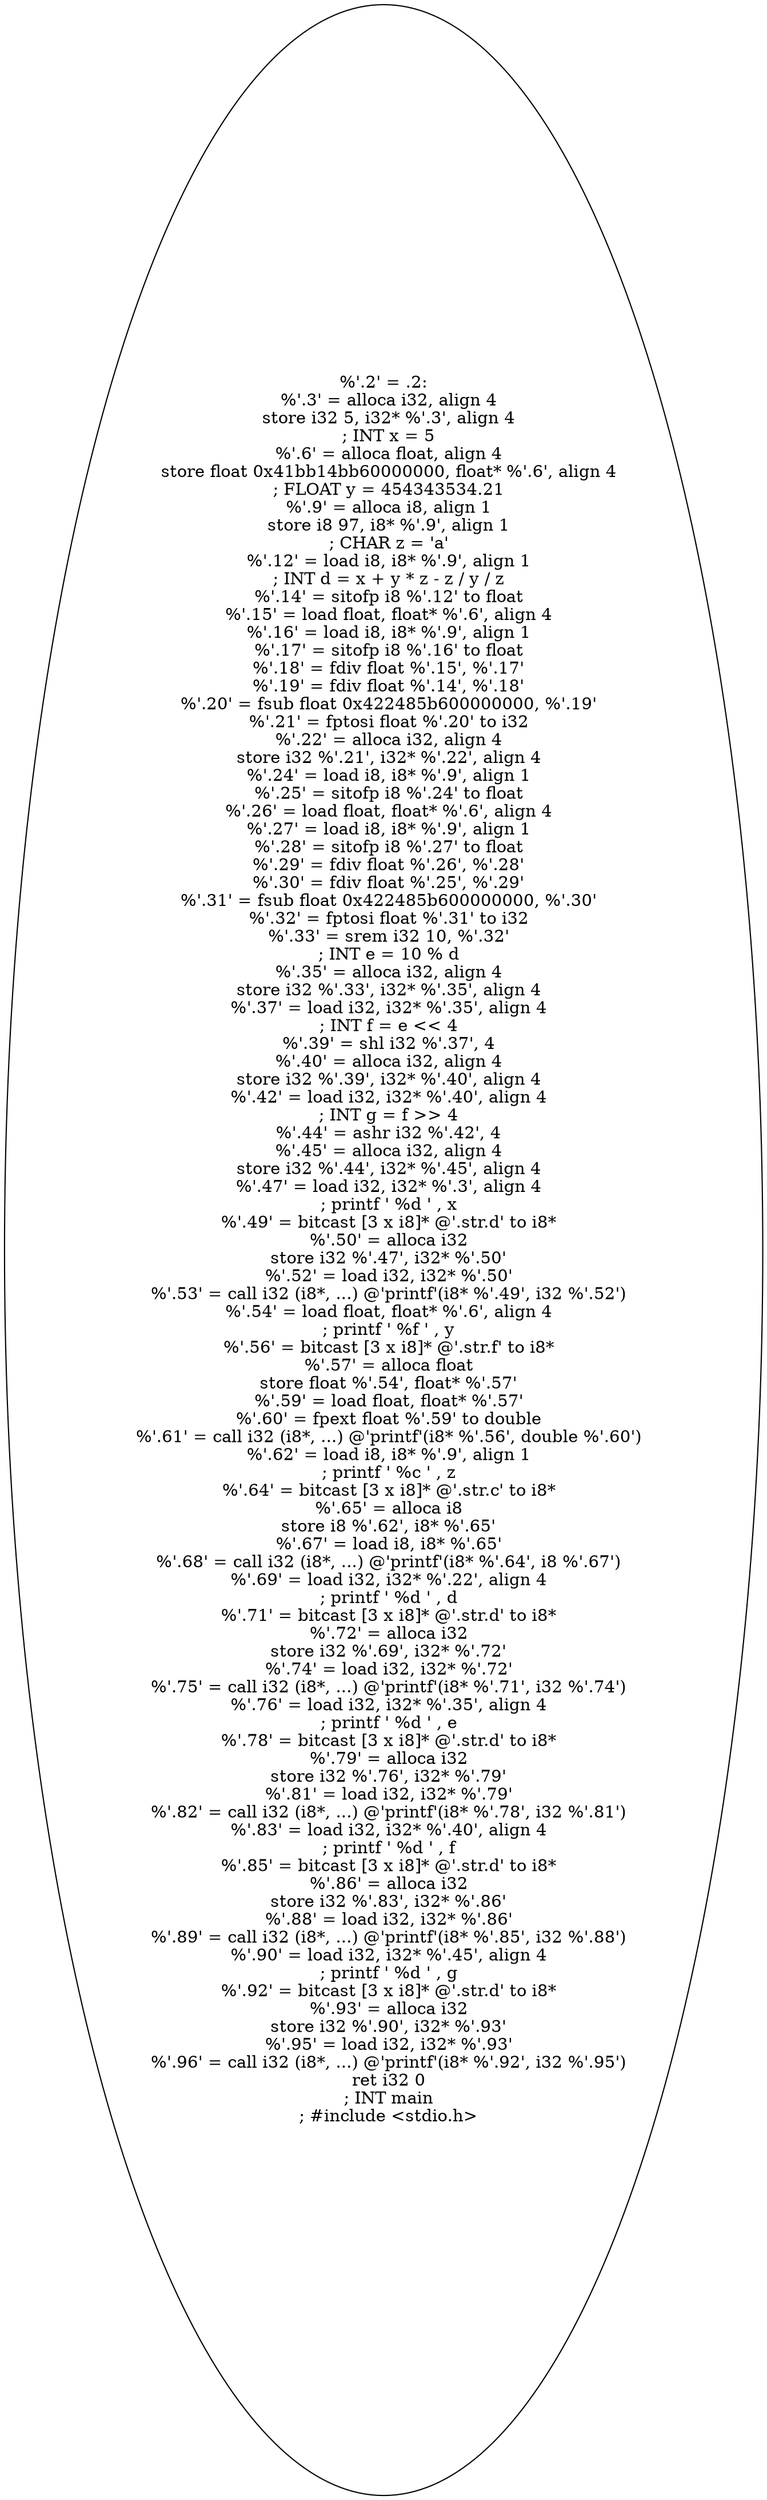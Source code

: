 digraph AST {
  "132340101118032" [label="%'.2' = .2:
  %'.3' = alloca i32, align 4
  store i32 5, i32* %'.3', align 4
  ; INT x = 5
  %'.6' = alloca float, align 4
  store float 0x41bb14bb60000000, float* %'.6', align 4
  ; FLOAT y = 454343534.21
  %'.9' = alloca i8, align 1
  store i8 97, i8* %'.9', align 1
  ; CHAR z = 'a'
  %'.12' = load i8, i8* %'.9', align 1
  ; INT d = x + y * z - z / y / z
  %'.14' = sitofp i8 %'.12' to float
  %'.15' = load float, float* %'.6', align 4
  %'.16' = load i8, i8* %'.9', align 1
  %'.17' = sitofp i8 %'.16' to float
  %'.18' = fdiv float %'.15', %'.17'
  %'.19' = fdiv float %'.14', %'.18'
  %'.20' = fsub float 0x422485b600000000, %'.19'
  %'.21' = fptosi float %'.20' to i32
  %'.22' = alloca i32, align 4
  store i32 %'.21', i32* %'.22', align 4
  %'.24' = load i8, i8* %'.9', align 1
  %'.25' = sitofp i8 %'.24' to float
  %'.26' = load float, float* %'.6', align 4
  %'.27' = load i8, i8* %'.9', align 1
  %'.28' = sitofp i8 %'.27' to float
  %'.29' = fdiv float %'.26', %'.28'
  %'.30' = fdiv float %'.25', %'.29'
  %'.31' = fsub float 0x422485b600000000, %'.30'
  %'.32' = fptosi float %'.31' to i32
  %'.33' = srem i32 10, %'.32'
  ; INT e = 10 % d
  %'.35' = alloca i32, align 4
  store i32 %'.33', i32* %'.35', align 4
  %'.37' = load i32, i32* %'.35', align 4
  ; INT f = e << 4
  %'.39' = shl i32 %'.37', 4
  %'.40' = alloca i32, align 4
  store i32 %'.39', i32* %'.40', align 4
  %'.42' = load i32, i32* %'.40', align 4
  ; INT g = f >> 4
  %'.44' = ashr i32 %'.42', 4
  %'.45' = alloca i32, align 4
  store i32 %'.44', i32* %'.45', align 4
  %'.47' = load i32, i32* %'.3', align 4
  ; printf ' %d ' , x
  %'.49' = bitcast [3 x i8]* @'.str.d' to i8*
  %'.50' = alloca i32
  store i32 %'.47', i32* %'.50'
  %'.52' = load i32, i32* %'.50'
  %'.53' = call i32 (i8*, ...) @'printf'(i8* %'.49', i32 %'.52')
  %'.54' = load float, float* %'.6', align 4
  ; printf ' %f ' , y
  %'.56' = bitcast [3 x i8]* @'.str.f' to i8*
  %'.57' = alloca float
  store float %'.54', float* %'.57'
  %'.59' = load float, float* %'.57'
  %'.60' = fpext float %'.59' to double
  %'.61' = call i32 (i8*, ...) @'printf'(i8* %'.56', double %'.60')
  %'.62' = load i8, i8* %'.9', align 1
  ; printf ' %c ' , z
  %'.64' = bitcast [3 x i8]* @'.str.c' to i8*
  %'.65' = alloca i8
  store i8 %'.62', i8* %'.65'
  %'.67' = load i8, i8* %'.65'
  %'.68' = call i32 (i8*, ...) @'printf'(i8* %'.64', i8 %'.67')
  %'.69' = load i32, i32* %'.22', align 4
  ; printf ' %d ' , d
  %'.71' = bitcast [3 x i8]* @'.str.d' to i8*
  %'.72' = alloca i32
  store i32 %'.69', i32* %'.72'
  %'.74' = load i32, i32* %'.72'
  %'.75' = call i32 (i8*, ...) @'printf'(i8* %'.71', i32 %'.74')
  %'.76' = load i32, i32* %'.35', align 4
  ; printf ' %d ' , e
  %'.78' = bitcast [3 x i8]* @'.str.d' to i8*
  %'.79' = alloca i32
  store i32 %'.76', i32* %'.79'
  %'.81' = load i32, i32* %'.79'
  %'.82' = call i32 (i8*, ...) @'printf'(i8* %'.78', i32 %'.81')
  %'.83' = load i32, i32* %'.40', align 4
  ; printf ' %d ' , f
  %'.85' = bitcast [3 x i8]* @'.str.d' to i8*
  %'.86' = alloca i32
  store i32 %'.83', i32* %'.86'
  %'.88' = load i32, i32* %'.86'
  %'.89' = call i32 (i8*, ...) @'printf'(i8* %'.85', i32 %'.88')
  %'.90' = load i32, i32* %'.45', align 4
  ; printf ' %d ' , g
  %'.92' = bitcast [3 x i8]* @'.str.d' to i8*
  %'.93' = alloca i32
  store i32 %'.90', i32* %'.93'
  %'.95' = load i32, i32* %'.93'
  %'.96' = call i32 (i8*, ...) @'printf'(i8* %'.92', i32 %'.95')
  ret i32 0
  ; INT main
  ; #include <stdio.h>"];
}
